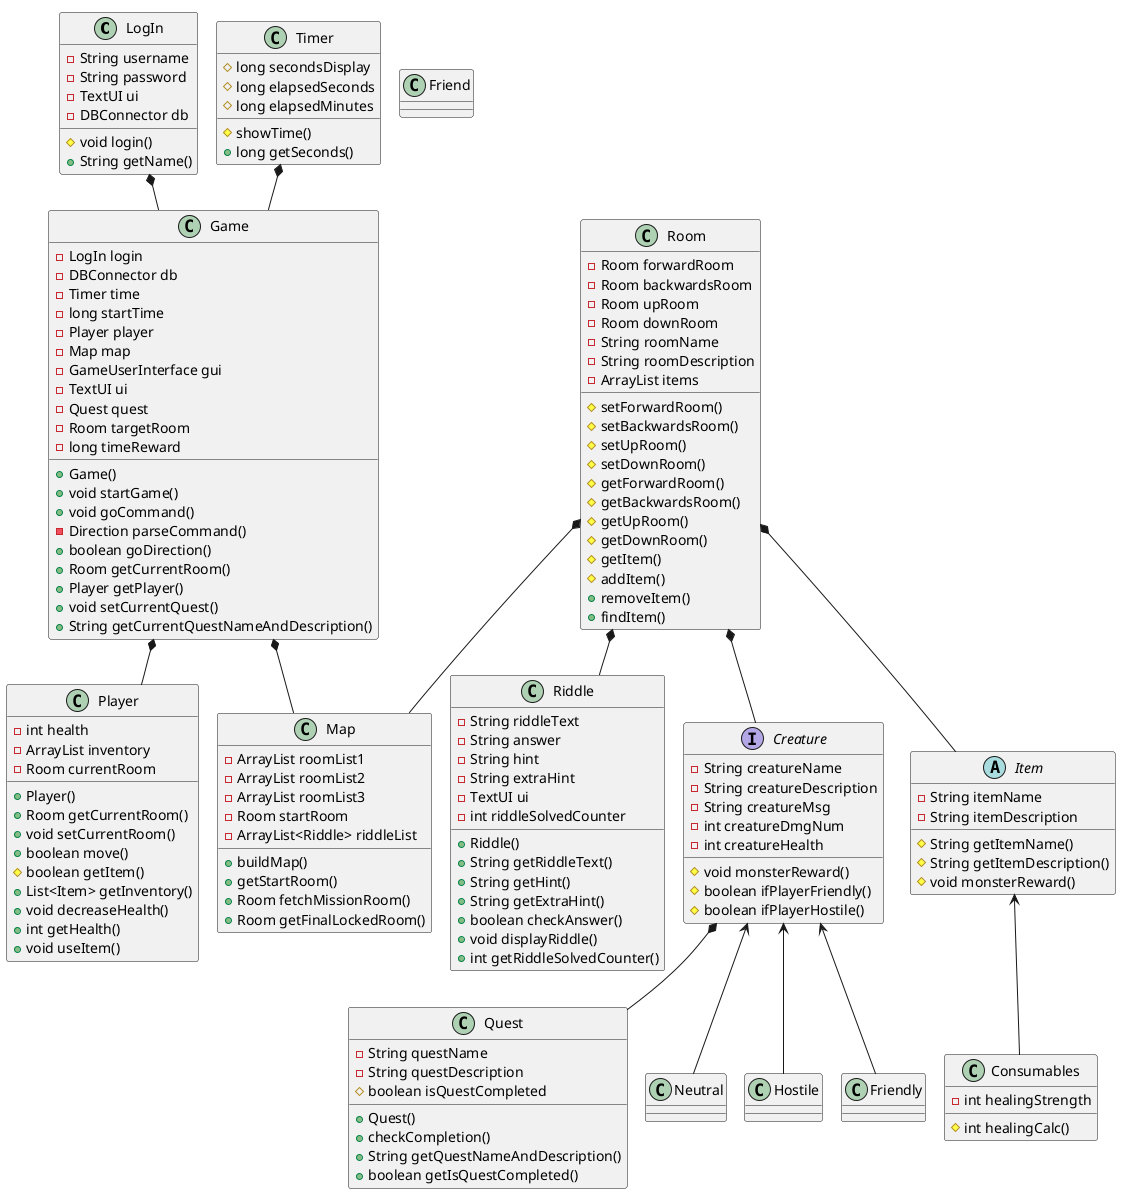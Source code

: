 @startuml
!pragma layout smetana
'https://plantuml.com/class-diagram

class LogIn {
-String username
-String password
-TextUI ui
-DBConnector db
#void login()
+String getName()
}
class Riddle{
-String riddleText
-String answer
-String hint
-String extraHint
-TextUI ui
-int riddleSolvedCounter
+Riddle()
+String getRiddleText()
+String getHint()
+String getExtraHint()
+boolean checkAnswer()
+void displayRiddle()
+int getRiddleSolvedCounter()
}

class Quest{
-String questName
-String questDescription
#boolean isQuestCompleted
+Quest()
+checkCompletion()
+String getQuestNameAndDescription()
+boolean getIsQuestCompleted()
}

class Timer{
#long secondsDisplay
#long elapsedSeconds
#long elapsedMinutes
#showTime()
+long getSeconds()
}
class Game{
-LogIn login
-DBConnector db
-Timer time
-long startTime
-Player player
-Map map
-GameUserInterface gui
-TextUI ui
-Quest quest
-Room targetRoom
-long timeReward
+Game()
+void startGame()
+void goCommand()
-Direction parseCommand()
+boolean goDirection()
+Room getCurrentRoom()
+Player getPlayer()
+void setCurrentQuest()
+String getCurrentQuestNameAndDescription()

}
class Player{
-int health
-ArrayList inventory
-Room currentRoom
+Player()
+Room getCurrentRoom()
+void setCurrentRoom()
+boolean move()
#boolean getItem()
+List<Item> getInventory()
+void decreaseHealth()
+int getHealth()
+void useItem()
}

class Map {
-ArrayList roomList1
-ArrayList roomList2
-ArrayList roomList3
-Room startRoom
-ArrayList<Riddle> riddleList
+buildMap()
+getStartRoom()
+Room fetchMissionRoom()
+Room getFinalLockedRoom()
}
class Room {
-Room forwardRoom
-Room backwardsRoom
-Room upRoom
-Room downRoom
-String roomName
-String roomDescription
-ArrayList items
#setForwardRoom()
#setBackwardsRoom()
#setUpRoom()
#setDownRoom()
#getForwardRoom()
#getBackwardsRoom()
#getUpRoom()
#getDownRoom()
#getItem()
#addItem()
+removeItem()
+findItem()


}
interface Creature {
-String creatureName
-String creatureDescription
-String creatureMsg
-int creatureDmgNum
-int creatureHealth
#void monsterReward()
#boolean ifPlayerFriendly()
#boolean ifPlayerHostile()

}
class Friend {
}
class Neutral
class Hostile
abstract class Item{
-String itemName
-String itemDescription
#String getItemName()
#String getItemDescription()
#void monsterReward()
}

class Consumables{
-int healingStrength
# int healingCalc()

}


Timer*--Game
LogIn*--Game
Game*--Player

Game*--Map
Room*--Map
Room*--Item
Room*--Creature
Room*-- Riddle
Creature<--Friendly
Creature<--Neutral
Creature<--Hostile
Creature *-- Quest
Item<--Consumables





@enduml